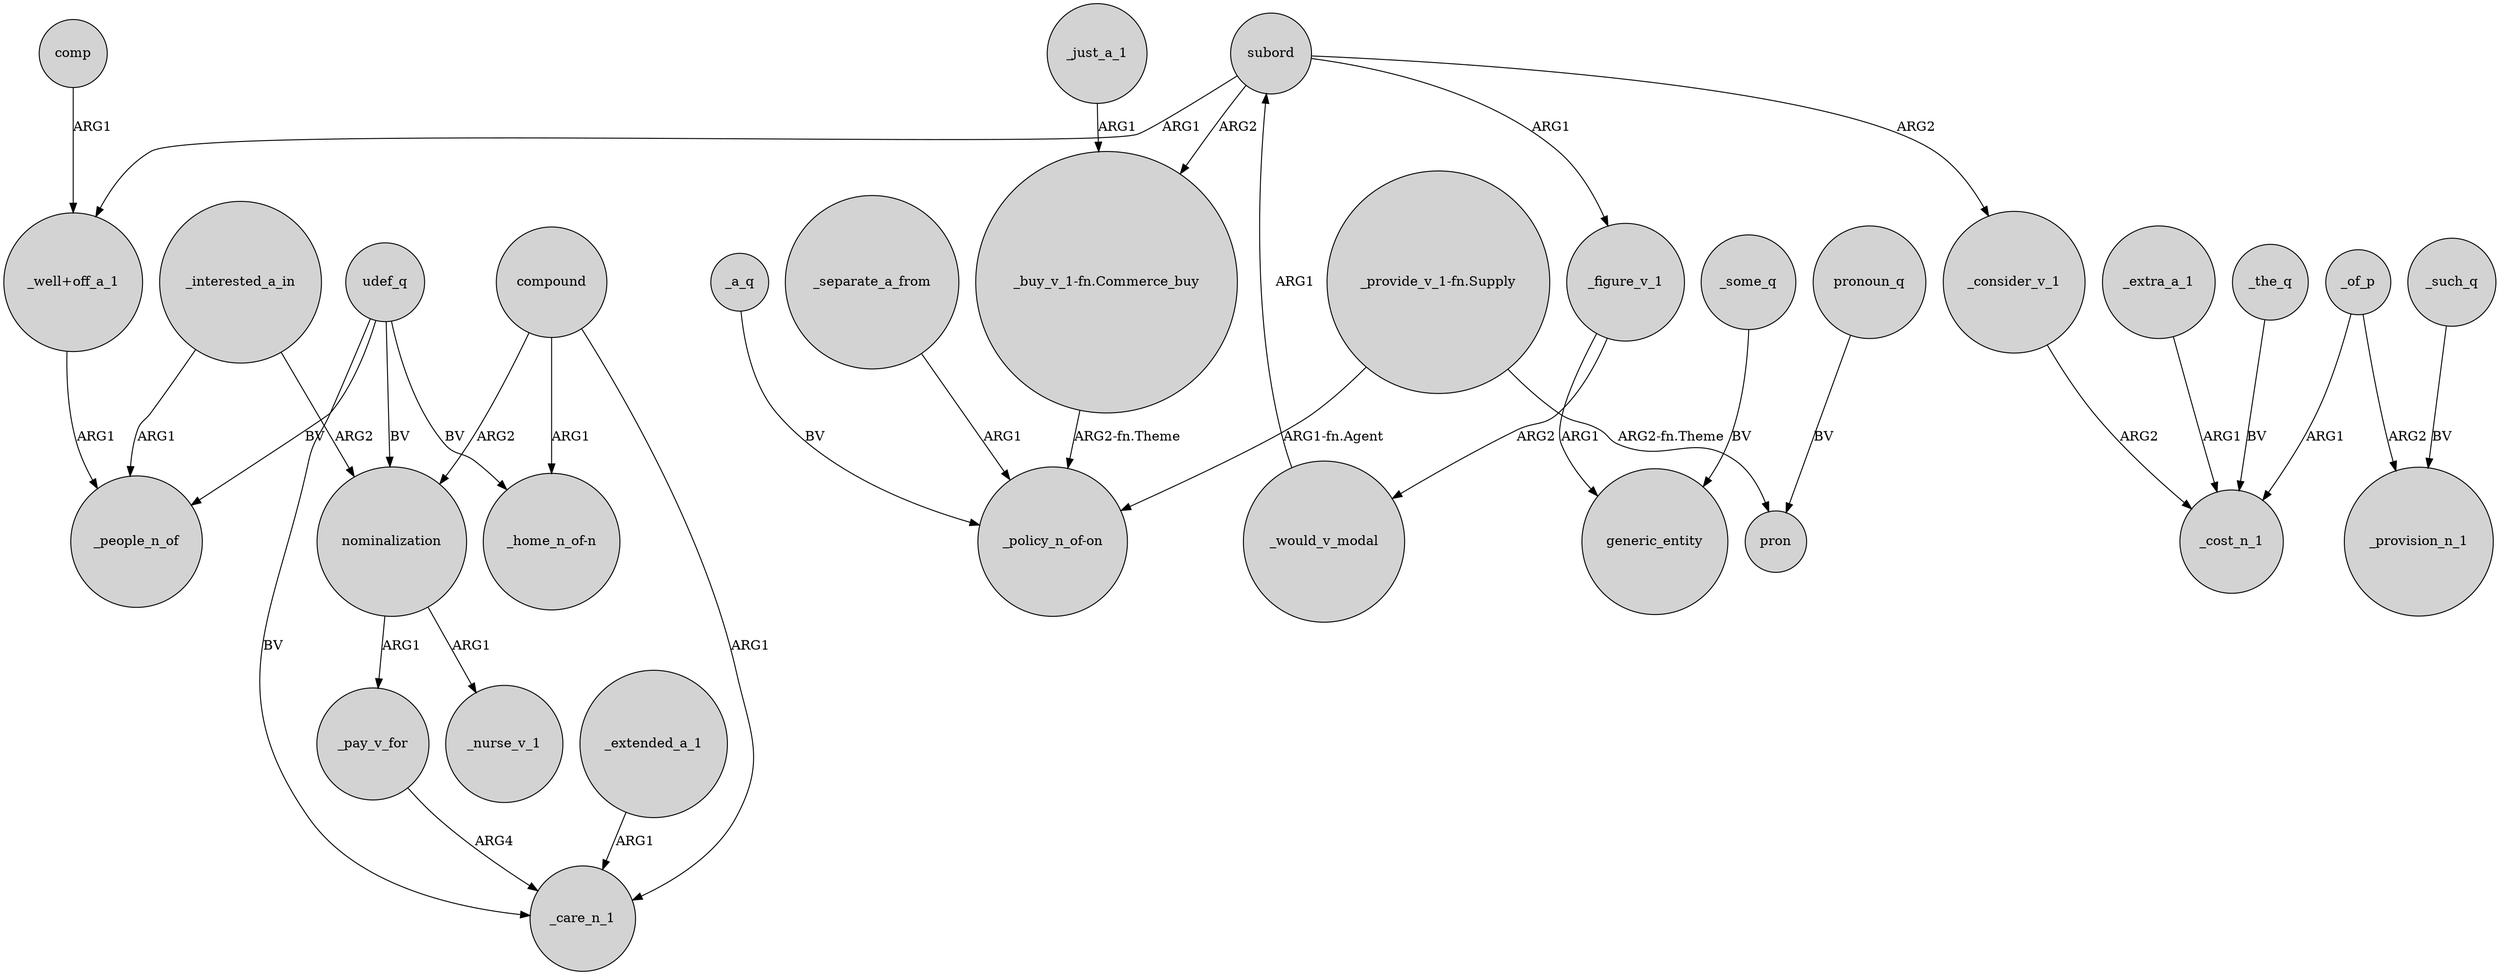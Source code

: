digraph {
	node [shape=circle style=filled]
	_interested_a_in -> nominalization [label=ARG2]
	"_well+off_a_1" -> _people_n_of [label=ARG1]
	_figure_v_1 -> generic_entity [label=ARG1]
	_just_a_1 -> "_buy_v_1-fn.Commerce_buy" [label=ARG1]
	"_provide_v_1-fn.Supply" -> pron [label="ARG2-fn.Theme"]
	_of_p -> _provision_n_1 [label=ARG2]
	subord -> "_buy_v_1-fn.Commerce_buy" [label=ARG2]
	_such_q -> _provision_n_1 [label=BV]
	subord -> "_well+off_a_1" [label=ARG1]
	udef_q -> _care_n_1 [label=BV]
	_consider_v_1 -> _cost_n_1 [label=ARG2]
	_a_q -> "_policy_n_of-on" [label=BV]
	udef_q -> "_home_n_of-n" [label=BV]
	_interested_a_in -> _people_n_of [label=ARG1]
	compound -> nominalization [label=ARG2]
	"_buy_v_1-fn.Commerce_buy" -> "_policy_n_of-on" [label="ARG2-fn.Theme"]
	_would_v_modal -> subord [label=ARG1]
	_extended_a_1 -> _care_n_1 [label=ARG1]
	_extra_a_1 -> _cost_n_1 [label=ARG1]
	_the_q -> _cost_n_1 [label=BV]
	_of_p -> _cost_n_1 [label=ARG1]
	nominalization -> _nurse_v_1 [label=ARG1]
	udef_q -> _people_n_of [label=BV]
	pronoun_q -> pron [label=BV]
	nominalization -> _pay_v_for [label=ARG1]
	_separate_a_from -> "_policy_n_of-on" [label=ARG1]
	subord -> _consider_v_1 [label=ARG2]
	_some_q -> generic_entity [label=BV]
	udef_q -> nominalization [label=BV]
	_pay_v_for -> _care_n_1 [label=ARG4]
	comp -> "_well+off_a_1" [label=ARG1]
	_figure_v_1 -> _would_v_modal [label=ARG2]
	compound -> _care_n_1 [label=ARG1]
	"_provide_v_1-fn.Supply" -> "_policy_n_of-on" [label="ARG1-fn.Agent"]
	compound -> "_home_n_of-n" [label=ARG1]
	subord -> _figure_v_1 [label=ARG1]
}
